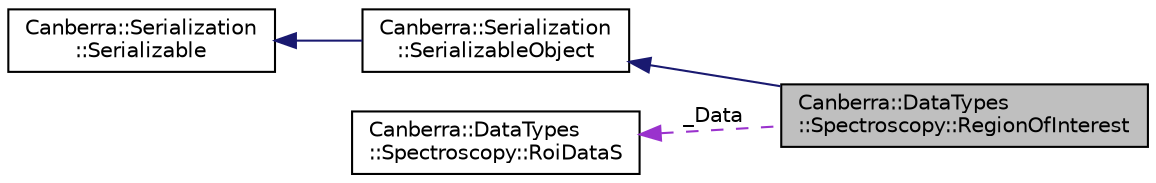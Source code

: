 digraph "Canberra::DataTypes::Spectroscopy::RegionOfInterest"
{
  edge [fontname="Helvetica",fontsize="10",labelfontname="Helvetica",labelfontsize="10"];
  node [fontname="Helvetica",fontsize="10",shape=record];
  rankdir="LR";
  Node3 [label="Canberra::DataTypes\l::Spectroscopy::RegionOfInterest",height=0.2,width=0.4,color="black", fillcolor="grey75", style="filled", fontcolor="black"];
  Node4 -> Node3 [dir="back",color="midnightblue",fontsize="10",style="solid",fontname="Helvetica"];
  Node4 [label="Canberra::Serialization\l::SerializableObject",height=0.2,width=0.4,color="black", fillcolor="white", style="filled",URL="$d6/d98/class_canberra_1_1_serialization_1_1_serializable_object.html"];
  Node5 -> Node4 [dir="back",color="midnightblue",fontsize="10",style="solid",fontname="Helvetica"];
  Node5 [label="Canberra::Serialization\l::Serializable",height=0.2,width=0.4,color="black", fillcolor="white", style="filled",URL="$d0/d9f/class_canberra_1_1_serialization_1_1_serializable.html"];
  Node6 -> Node3 [dir="back",color="darkorchid3",fontsize="10",style="dashed",label=" _Data" ,fontname="Helvetica"];
  Node6 [label="Canberra::DataTypes\l::Spectroscopy::RoiDataS",height=0.2,width=0.4,color="black", fillcolor="white", style="filled",URL="$db/d75/struct_canberra_1_1_data_types_1_1_spectroscopy_1_1_roi_data_s.html"];
}

